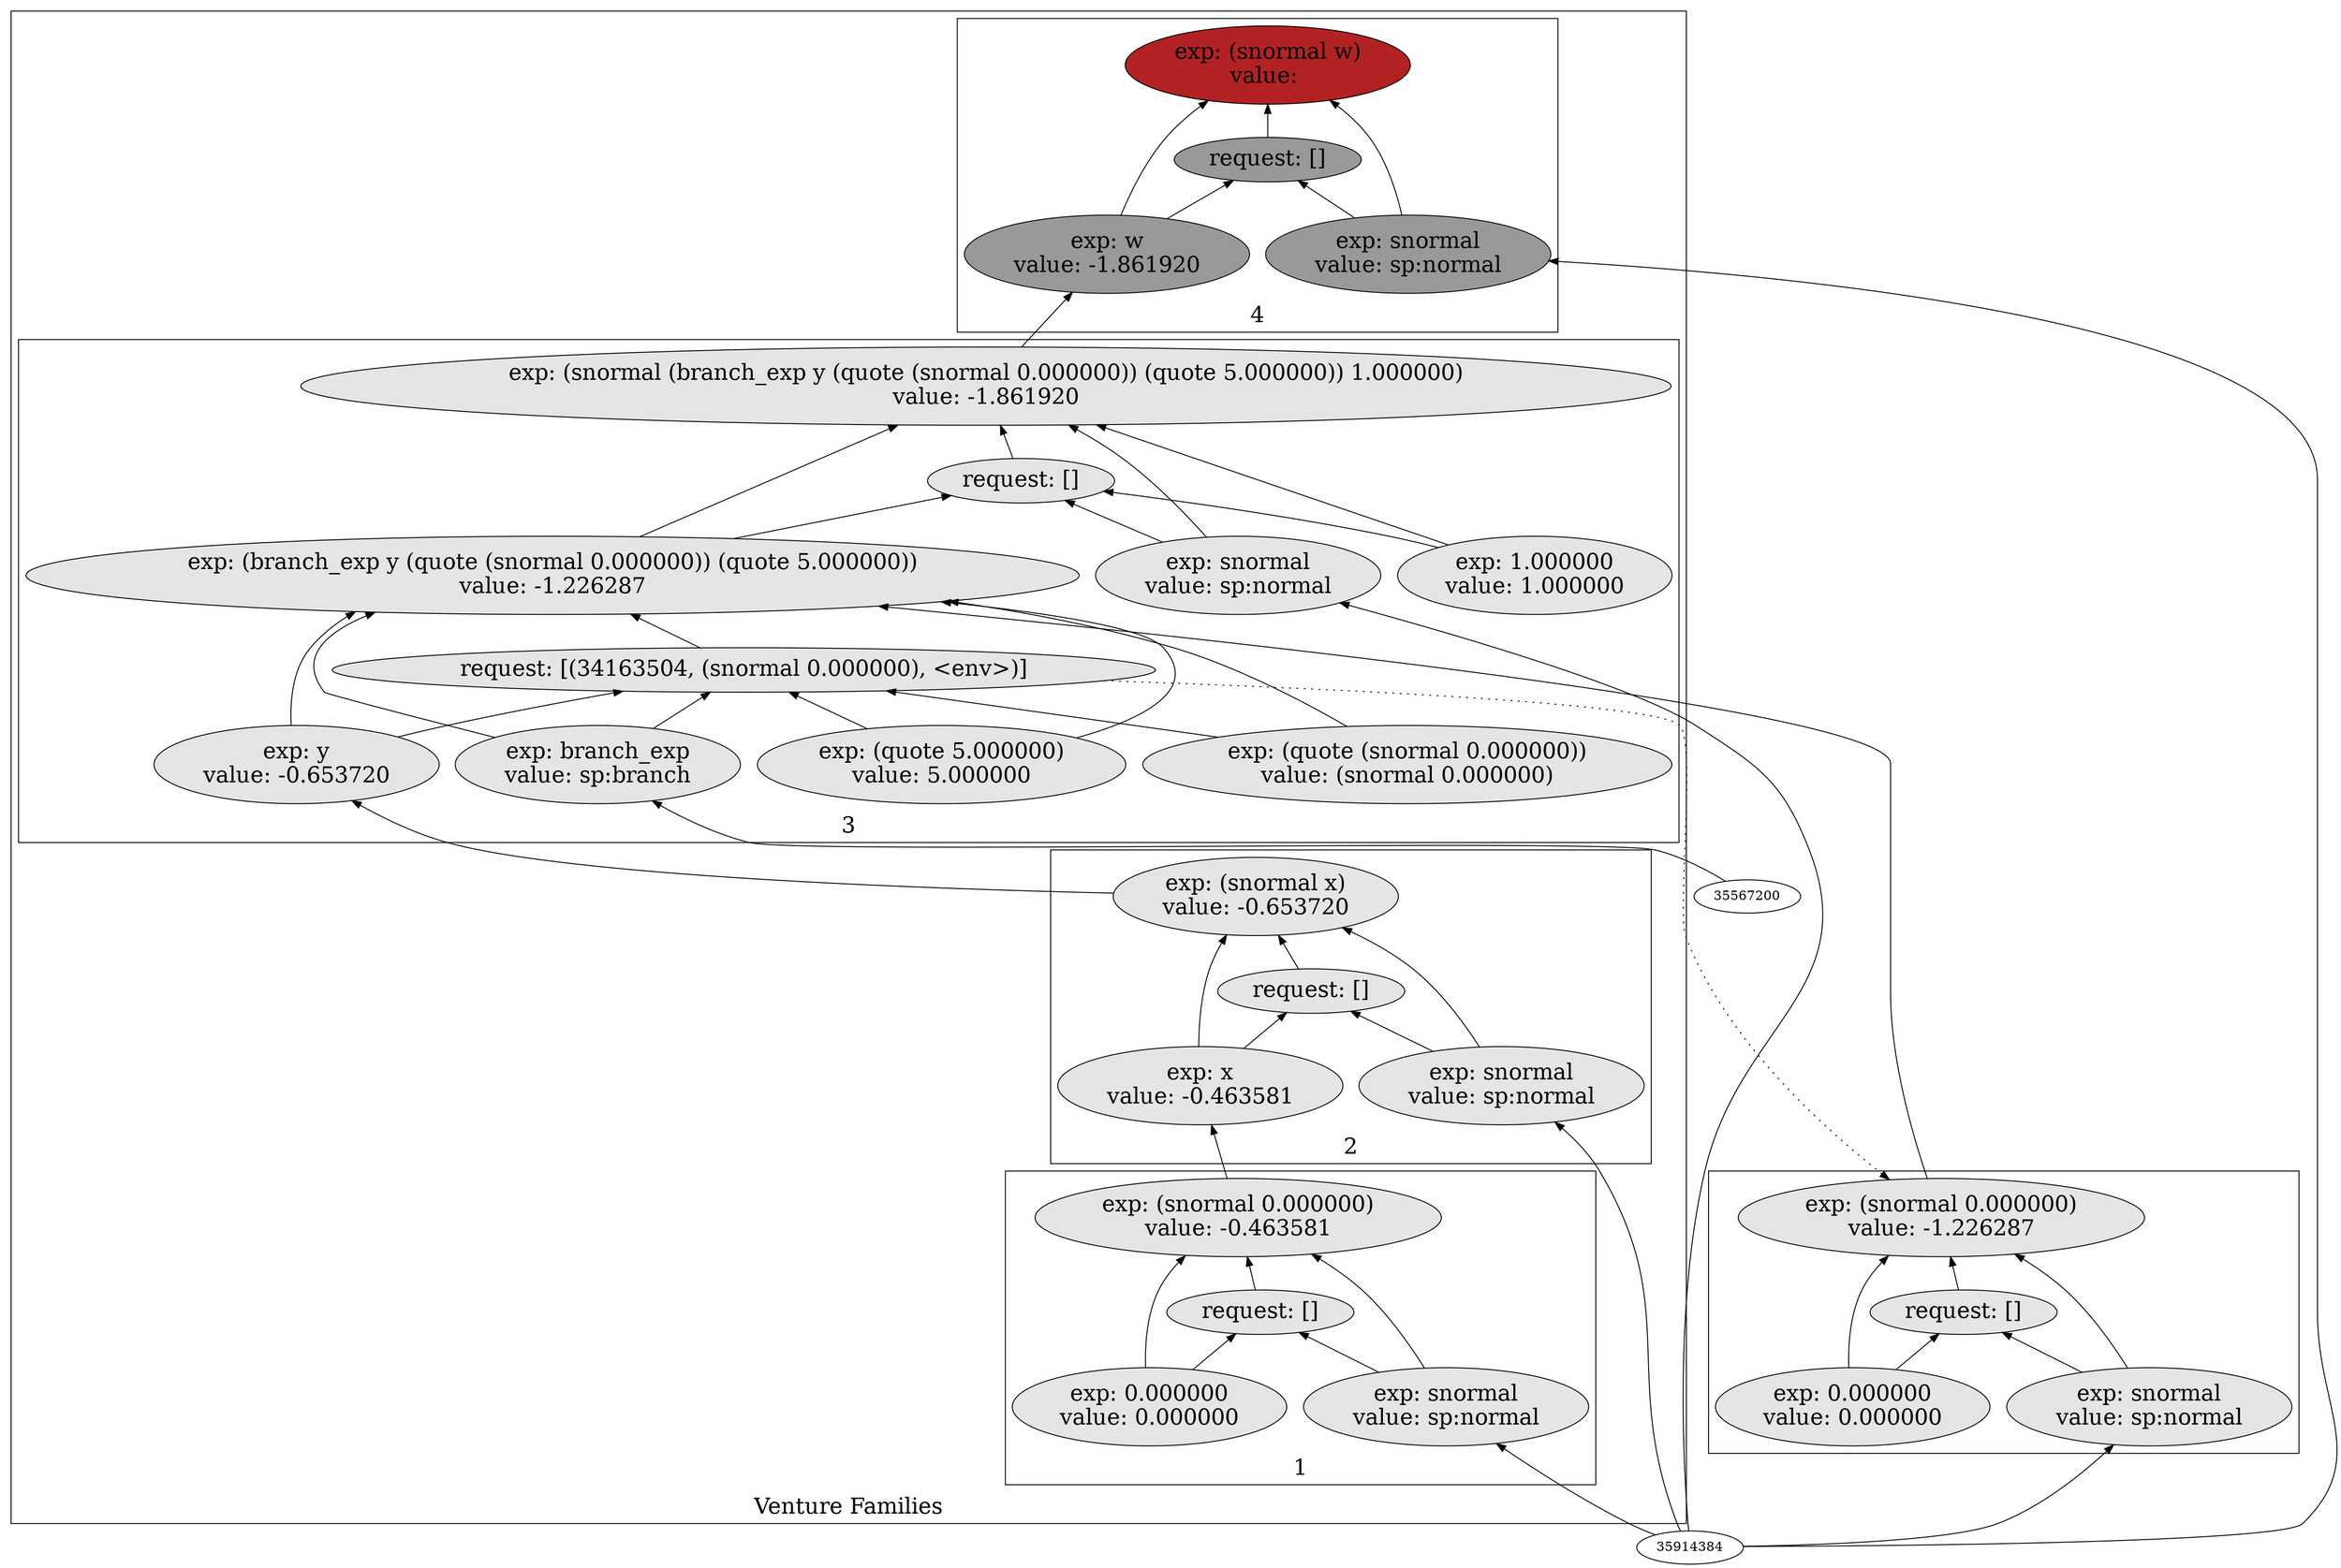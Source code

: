 digraph {
rankdir=BT
fontsize=24
subgraph cluster1 {
label="Venture Families"
subgraph cluster2 {
label="1"
"30372512"["fillcolor"="grey90" "fontsize"="24" "label"="exp: (snormal 0.000000)\nvalue: -0.463581" "shape"="ellipse" "style"="filled" ]
"31225584"["fillcolor"="grey90" "fontsize"="24" "label"="request: []" "shape"="ellipse" "style"="filled" ]
"33378608"["fillcolor"="grey90" "fontsize"="24" "label"="exp: snormal\nvalue: sp:normal" "shape"="ellipse" "style"="filled" ]
"32496912"["fillcolor"="grey90" "fontsize"="24" "label"="exp: 0.000000\nvalue: 0.000000" "shape"="ellipse" "style"="filled" ]
}

subgraph cluster3 {
label="2"
"31015344"["fillcolor"="grey90" "fontsize"="24" "label"="exp: (snormal x)\nvalue: -0.653720" "shape"="ellipse" "style"="filled" ]
"32878672"["fillcolor"="grey90" "fontsize"="24" "label"="request: []" "shape"="ellipse" "style"="filled" ]
"30473984"["fillcolor"="grey90" "fontsize"="24" "label"="exp: snormal\nvalue: sp:normal" "shape"="ellipse" "style"="filled" ]
"30766480"["fillcolor"="grey90" "fontsize"="24" "label"="exp: x\nvalue: -0.463581" "shape"="ellipse" "style"="filled" ]
}

subgraph cluster4 {
label="3"
"34460816"["fillcolor"="grey90" "fontsize"="24" "label"="exp: (snormal (branch_exp y (quote (snormal 0.000000)) (quote 5.000000)) 1.000000)\nvalue: -1.861920" "shape"="ellipse" "style"="filled" ]
"34491664"["fillcolor"="grey90" "fontsize"="24" "label"="request: []" "shape"="ellipse" "style"="filled" ]
"32454352"["fillcolor"="grey90" "fontsize"="24" "label"="exp: snormal\nvalue: sp:normal" "shape"="ellipse" "style"="filled" ]
"31227776"["fillcolor"="grey90" "fontsize"="24" "label"="exp: (branch_exp y (quote (snormal 0.000000)) (quote 5.000000))\nvalue: -1.226287" "shape"="ellipse" "style"="filled" ]
"34163504"["fillcolor"="grey90" "fontsize"="24" "label"="request: [(34163504, (snormal 0.000000), <env>)]" "shape"="ellipse" "style"="filled" ]
"35758960"["fillcolor"="grey90" "fontsize"="24" "label"="exp: branch_exp\nvalue: sp:branch" "shape"="ellipse" "style"="filled" ]
"32504208"["fillcolor"="grey90" "fontsize"="24" "label"="exp: y\nvalue: -0.653720" "shape"="ellipse" "style"="filled" ]
"32794384"["fillcolor"="grey90" "fontsize"="24" "label"="exp: (quote (snormal 0.000000))\nvalue: (snormal 0.000000)" "shape"="ellipse" "style"="filled" ]
"36008416"["fillcolor"="grey90" "fontsize"="24" "label"="exp: (quote 5.000000)\nvalue: 5.000000" "shape"="ellipse" "style"="filled" ]
"37356800"["fillcolor"="grey90" "fontsize"="24" "label"="exp: 1.000000\nvalue: 1.000000" "shape"="ellipse" "style"="filled" ]
}

subgraph cluster5 {
label="4"
"30753584"["fillcolor"="firebrick" "fontsize"="24" "label"="exp: (snormal w)\nvalue: " "shape"="ellipse" "style"="filled" ]
"37540816"["fillcolor"="grey60" "fontsize"="24" "label"="request: []" "shape"="ellipse" "style"="filled" ]
"30738144"["fillcolor"="grey60" "fontsize"="24" "label"="exp: snormal\nvalue: sp:normal" "shape"="ellipse" "style"="filled" ]
"30301216"["fillcolor"="grey60" "fontsize"="24" "label"="exp: w\nvalue: -1.861920" "shape"="ellipse" "style"="filled" ]
}

}

subgraph cluster6 {
label=""
"37253632"["fillcolor"="grey90" "fontsize"="24" "label"="exp: (snormal 0.000000)\nvalue: -1.226287" "shape"="ellipse" "style"="filled" ]
"37497584"["fillcolor"="grey90" "fontsize"="24" "label"="request: []" "shape"="ellipse" "style"="filled" ]
"31215360"["fillcolor"="grey90" "fontsize"="24" "label"="exp: snormal\nvalue: sp:normal" "shape"="ellipse" "style"="filled" ]
"38779248"["fillcolor"="grey90" "fontsize"="24" "label"="exp: 0.000000\nvalue: 0.000000" "shape"="ellipse" "style"="filled" ]
}

"33378608" -> "30372512"["arrowhead"="normal" "color"="black" "constraint"="true" "style"="solid" ]
"33378608" -> "31225584"["arrowhead"="normal" "color"="black" "constraint"="true" "style"="solid" ]
"35914384" -> "33378608"["arrowhead"="normal" "color"="black" "constraint"="true" "style"="solid" ]
"32496912" -> "30372512"["arrowhead"="normal" "color"="black" "constraint"="true" "style"="solid" ]
"32496912" -> "31225584"["arrowhead"="normal" "color"="black" "constraint"="true" "style"="solid" ]
"31225584" -> "30372512"["arrowhead"="normal" "color"="black" "constraint"="true" "style"="solid" ]
"30738144" -> "30753584"["arrowhead"="normal" "color"="black" "constraint"="true" "style"="solid" ]
"30738144" -> "37540816"["arrowhead"="normal" "color"="black" "constraint"="true" "style"="solid" ]
"35914384" -> "30738144"["arrowhead"="normal" "color"="black" "constraint"="true" "style"="solid" ]
"30301216" -> "30753584"["arrowhead"="normal" "color"="black" "constraint"="true" "style"="solid" ]
"30301216" -> "37540816"["arrowhead"="normal" "color"="black" "constraint"="true" "style"="solid" ]
"34460816" -> "30301216"["arrowhead"="normal" "color"="black" "constraint"="true" "style"="solid" ]
"37540816" -> "30753584"["arrowhead"="normal" "color"="black" "constraint"="true" "style"="solid" ]
"30473984" -> "31015344"["arrowhead"="normal" "color"="black" "constraint"="true" "style"="solid" ]
"30473984" -> "32878672"["arrowhead"="normal" "color"="black" "constraint"="true" "style"="solid" ]
"35914384" -> "30473984"["arrowhead"="normal" "color"="black" "constraint"="true" "style"="solid" ]
"30766480" -> "31015344"["arrowhead"="normal" "color"="black" "constraint"="true" "style"="solid" ]
"30766480" -> "32878672"["arrowhead"="normal" "color"="black" "constraint"="true" "style"="solid" ]
"30372512" -> "30766480"["arrowhead"="normal" "color"="black" "constraint"="true" "style"="solid" ]
"32878672" -> "31015344"["arrowhead"="normal" "color"="black" "constraint"="true" "style"="solid" ]
"32454352" -> "34460816"["arrowhead"="normal" "color"="black" "constraint"="true" "style"="solid" ]
"32454352" -> "34491664"["arrowhead"="normal" "color"="black" "constraint"="true" "style"="solid" ]
"35914384" -> "32454352"["arrowhead"="normal" "color"="black" "constraint"="true" "style"="solid" ]
"31227776" -> "34460816"["arrowhead"="normal" "color"="black" "constraint"="true" "style"="solid" ]
"31227776" -> "34491664"["arrowhead"="normal" "color"="black" "constraint"="true" "style"="solid" ]
"35758960" -> "31227776"["arrowhead"="normal" "color"="black" "constraint"="true" "style"="solid" ]
"35758960" -> "34163504"["arrowhead"="normal" "color"="black" "constraint"="true" "style"="solid" ]
"35567200" -> "35758960"["arrowhead"="normal" "color"="black" "constraint"="true" "style"="solid" ]
"32504208" -> "31227776"["arrowhead"="normal" "color"="black" "constraint"="true" "style"="solid" ]
"32504208" -> "34163504"["arrowhead"="normal" "color"="black" "constraint"="true" "style"="solid" ]
"31015344" -> "32504208"["arrowhead"="normal" "color"="black" "constraint"="true" "style"="solid" ]
"32794384" -> "31227776"["arrowhead"="normal" "color"="black" "constraint"="true" "style"="solid" ]
"32794384" -> "34163504"["arrowhead"="normal" "color"="black" "constraint"="true" "style"="solid" ]
"36008416" -> "31227776"["arrowhead"="normal" "color"="black" "constraint"="true" "style"="solid" ]
"36008416" -> "34163504"["arrowhead"="normal" "color"="black" "constraint"="true" "style"="solid" ]
"34163504" -> "31227776"["arrowhead"="normal" "color"="black" "constraint"="true" "style"="solid" ]
"37253632" -> "31227776"["arrowhead"="normal" "color"="black" "constraint"="true" "style"="solid" ]
"34163504" -> "37253632"["arrowhead"="normal" "color"="black" "constraint"="false" "style"="dotted" ]
"37356800" -> "34460816"["arrowhead"="normal" "color"="black" "constraint"="true" "style"="solid" ]
"37356800" -> "34491664"["arrowhead"="normal" "color"="black" "constraint"="true" "style"="solid" ]
"34491664" -> "34460816"["arrowhead"="normal" "color"="black" "constraint"="true" "style"="solid" ]
"31215360" -> "37253632"["arrowhead"="normal" "color"="black" "constraint"="true" "style"="solid" ]
"31215360" -> "37497584"["arrowhead"="normal" "color"="black" "constraint"="true" "style"="solid" ]
"35914384" -> "31215360"["arrowhead"="normal" "color"="black" "constraint"="true" "style"="solid" ]
"38779248" -> "37253632"["arrowhead"="normal" "color"="black" "constraint"="true" "style"="solid" ]
"38779248" -> "37497584"["arrowhead"="normal" "color"="black" "constraint"="true" "style"="solid" ]
"37497584" -> "37253632"["arrowhead"="normal" "color"="black" "constraint"="true" "style"="solid" ]

}
